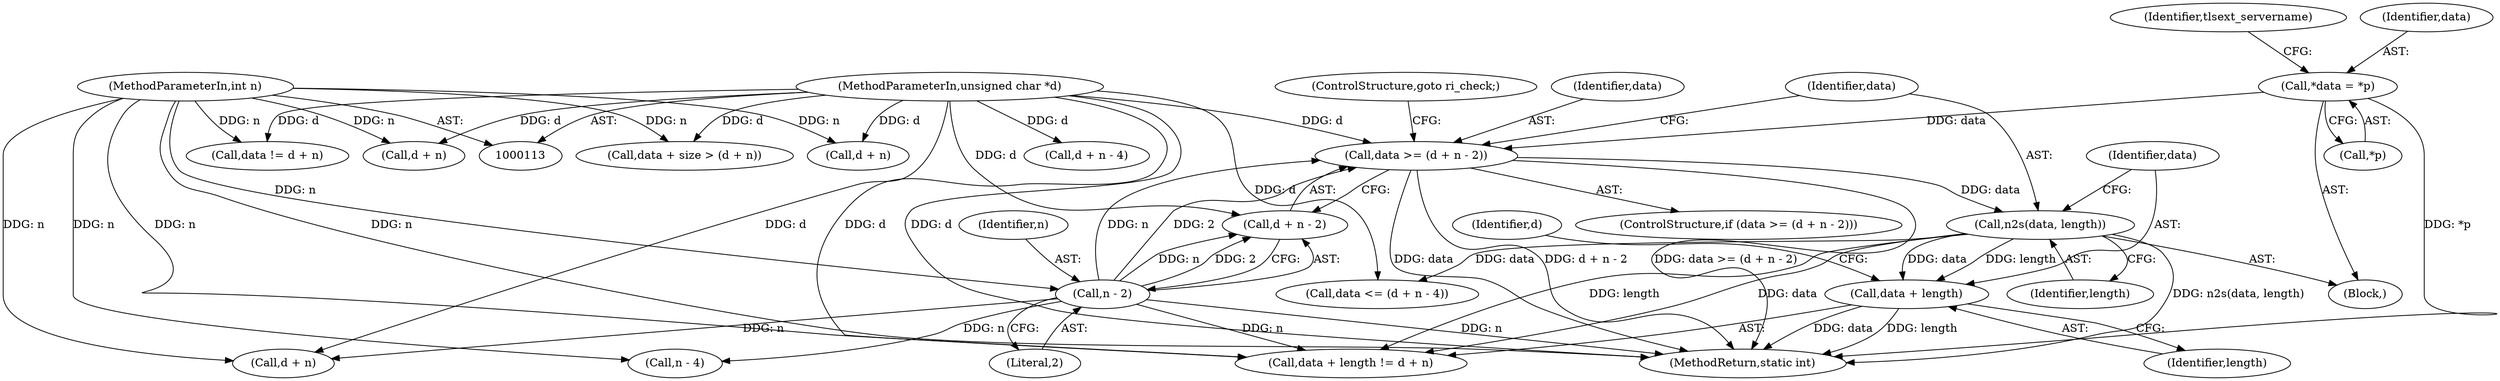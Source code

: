 digraph "0_openssl_a004e72b95835136d3f1ea90517f706c24c03da7_4@pointer" {
"1000190" [label="(Call,data + length)"];
"1000185" [label="(Call,n2s(data, length))"];
"1000177" [label="(Call,data >= (d + n - 2))"];
"1000124" [label="(Call,*data = *p)"];
"1000116" [label="(MethodParameterIn,unsigned char *d)"];
"1000181" [label="(Call,n - 2)"];
"1000117" [label="(MethodParameterIn,int n)"];
"1000995" [label="(MethodReturn,static int)"];
"1000183" [label="(Literal,2)"];
"1000193" [label="(Call,d + n)"];
"1000186" [label="(Identifier,data)"];
"1000176" [label="(ControlStructure,if (data >= (d + n - 2)))"];
"1000178" [label="(Identifier,data)"];
"1000190" [label="(Call,data + length)"];
"1000191" [label="(Identifier,data)"];
"1000223" [label="(Call,d + n)"];
"1000206" [label="(Call,d + n - 4)"];
"1000219" [label="(Call,data + size > (d + n))"];
"1000130" [label="(Identifier,tlsext_servername)"];
"1000126" [label="(Call,*p)"];
"1000192" [label="(Identifier,length)"];
"1000204" [label="(Call,data <= (d + n - 4))"];
"1000116" [label="(MethodParameterIn,unsigned char *d)"];
"1000185" [label="(Call,n2s(data, length))"];
"1000194" [label="(Identifier,d)"];
"1000125" [label="(Identifier,data)"];
"1000189" [label="(Call,data + length != d + n)"];
"1000184" [label="(ControlStructure,goto ri_check;)"];
"1000893" [label="(Call,data != d + n)"];
"1000179" [label="(Call,d + n - 2)"];
"1000208" [label="(Call,n - 4)"];
"1000119" [label="(Block,)"];
"1000124" [label="(Call,*data = *p)"];
"1000177" [label="(Call,data >= (d + n - 2))"];
"1000117" [label="(MethodParameterIn,int n)"];
"1000182" [label="(Identifier,n)"];
"1000181" [label="(Call,n - 2)"];
"1000895" [label="(Call,d + n)"];
"1000187" [label="(Identifier,length)"];
"1000190" -> "1000189"  [label="AST: "];
"1000190" -> "1000192"  [label="CFG: "];
"1000191" -> "1000190"  [label="AST: "];
"1000192" -> "1000190"  [label="AST: "];
"1000194" -> "1000190"  [label="CFG: "];
"1000190" -> "1000995"  [label="DDG: data"];
"1000190" -> "1000995"  [label="DDG: length"];
"1000185" -> "1000190"  [label="DDG: data"];
"1000185" -> "1000190"  [label="DDG: length"];
"1000185" -> "1000119"  [label="AST: "];
"1000185" -> "1000187"  [label="CFG: "];
"1000186" -> "1000185"  [label="AST: "];
"1000187" -> "1000185"  [label="AST: "];
"1000191" -> "1000185"  [label="CFG: "];
"1000185" -> "1000995"  [label="DDG: n2s(data, length)"];
"1000177" -> "1000185"  [label="DDG: data"];
"1000185" -> "1000189"  [label="DDG: data"];
"1000185" -> "1000189"  [label="DDG: length"];
"1000185" -> "1000204"  [label="DDG: data"];
"1000177" -> "1000176"  [label="AST: "];
"1000177" -> "1000179"  [label="CFG: "];
"1000178" -> "1000177"  [label="AST: "];
"1000179" -> "1000177"  [label="AST: "];
"1000184" -> "1000177"  [label="CFG: "];
"1000186" -> "1000177"  [label="CFG: "];
"1000177" -> "1000995"  [label="DDG: data"];
"1000177" -> "1000995"  [label="DDG: d + n - 2"];
"1000177" -> "1000995"  [label="DDG: data >= (d + n - 2)"];
"1000124" -> "1000177"  [label="DDG: data"];
"1000116" -> "1000177"  [label="DDG: d"];
"1000181" -> "1000177"  [label="DDG: n"];
"1000181" -> "1000177"  [label="DDG: 2"];
"1000124" -> "1000119"  [label="AST: "];
"1000124" -> "1000126"  [label="CFG: "];
"1000125" -> "1000124"  [label="AST: "];
"1000126" -> "1000124"  [label="AST: "];
"1000130" -> "1000124"  [label="CFG: "];
"1000124" -> "1000995"  [label="DDG: *p"];
"1000116" -> "1000113"  [label="AST: "];
"1000116" -> "1000995"  [label="DDG: d"];
"1000116" -> "1000179"  [label="DDG: d"];
"1000116" -> "1000189"  [label="DDG: d"];
"1000116" -> "1000193"  [label="DDG: d"];
"1000116" -> "1000204"  [label="DDG: d"];
"1000116" -> "1000206"  [label="DDG: d"];
"1000116" -> "1000219"  [label="DDG: d"];
"1000116" -> "1000223"  [label="DDG: d"];
"1000116" -> "1000893"  [label="DDG: d"];
"1000116" -> "1000895"  [label="DDG: d"];
"1000181" -> "1000179"  [label="AST: "];
"1000181" -> "1000183"  [label="CFG: "];
"1000182" -> "1000181"  [label="AST: "];
"1000183" -> "1000181"  [label="AST: "];
"1000179" -> "1000181"  [label="CFG: "];
"1000181" -> "1000995"  [label="DDG: n"];
"1000181" -> "1000179"  [label="DDG: n"];
"1000181" -> "1000179"  [label="DDG: 2"];
"1000117" -> "1000181"  [label="DDG: n"];
"1000181" -> "1000189"  [label="DDG: n"];
"1000181" -> "1000193"  [label="DDG: n"];
"1000181" -> "1000208"  [label="DDG: n"];
"1000117" -> "1000113"  [label="AST: "];
"1000117" -> "1000995"  [label="DDG: n"];
"1000117" -> "1000189"  [label="DDG: n"];
"1000117" -> "1000193"  [label="DDG: n"];
"1000117" -> "1000208"  [label="DDG: n"];
"1000117" -> "1000219"  [label="DDG: n"];
"1000117" -> "1000223"  [label="DDG: n"];
"1000117" -> "1000893"  [label="DDG: n"];
"1000117" -> "1000895"  [label="DDG: n"];
}
